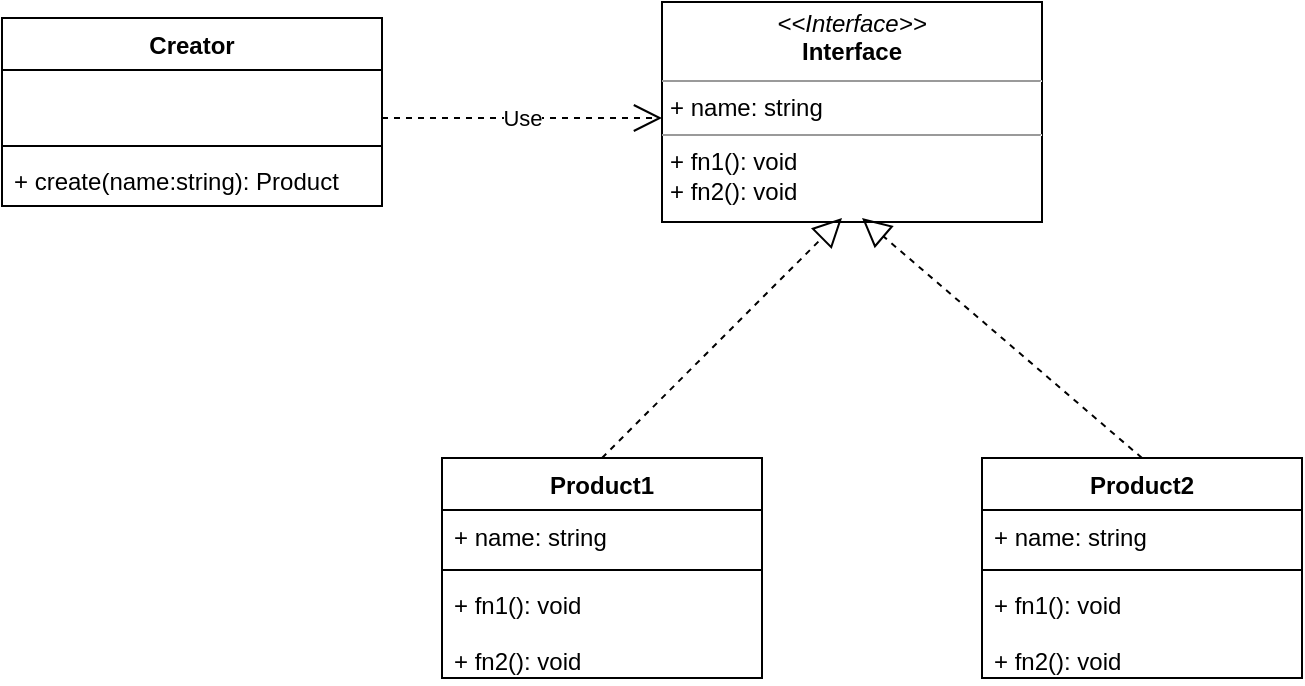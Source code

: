 <mxfile version="20.3.0" type="device"><diagram name="Page-1" id="c4acf3e9-155e-7222-9cf6-157b1a14988f"><mxGraphModel dx="1038" dy="649" grid="1" gridSize="10" guides="1" tooltips="1" connect="1" arrows="1" fold="1" page="1" pageScale="1" pageWidth="850" pageHeight="1100" background="none" math="0" shadow="0"><root><mxCell id="0"/><mxCell id="1" parent="0"/><mxCell id="KidopOKFZUAFMkktDd2t-1" value="Creator" style="swimlane;fontStyle=1;align=center;verticalAlign=top;childLayout=stackLayout;horizontal=1;startSize=26;horizontalStack=0;resizeParent=1;resizeParentMax=0;resizeLast=0;collapsible=1;marginBottom=0;" parent="1" vertex="1"><mxGeometry x="140" y="100" width="190" height="94" as="geometry"><mxRectangle x="350" y="220" width="80" height="30" as="alternateBounds"/></mxGeometry></mxCell><mxCell id="KidopOKFZUAFMkktDd2t-2" value="&#10;" style="text;strokeColor=none;fillColor=none;align=left;verticalAlign=top;spacingLeft=4;spacingRight=4;overflow=hidden;rotatable=0;points=[[0,0.5],[1,0.5]];portConstraint=eastwest;" parent="KidopOKFZUAFMkktDd2t-1" vertex="1"><mxGeometry y="26" width="190" height="34" as="geometry"/></mxCell><mxCell id="KidopOKFZUAFMkktDd2t-3" value="" style="line;strokeWidth=1;fillColor=none;align=left;verticalAlign=middle;spacingTop=-1;spacingLeft=3;spacingRight=3;rotatable=0;labelPosition=right;points=[];portConstraint=eastwest;strokeColor=inherit;" parent="KidopOKFZUAFMkktDd2t-1" vertex="1"><mxGeometry y="60" width="190" height="8" as="geometry"/></mxCell><mxCell id="KidopOKFZUAFMkktDd2t-4" value="+ create(name:string): Product" style="text;strokeColor=none;fillColor=none;align=left;verticalAlign=top;spacingLeft=4;spacingRight=4;overflow=hidden;rotatable=0;points=[[0,0.5],[1,0.5]];portConstraint=eastwest;" parent="KidopOKFZUAFMkktDd2t-1" vertex="1"><mxGeometry y="68" width="190" height="26" as="geometry"/></mxCell><mxCell id="VLPHjN_pmytV8e7GXkCf-2" value="Use" style="endArrow=open;endSize=12;dashed=1;html=1;rounded=0;exitX=1;exitY=0.706;exitDx=0;exitDy=0;exitPerimeter=0;" parent="1" source="KidopOKFZUAFMkktDd2t-2" edge="1"><mxGeometry width="160" relative="1" as="geometry"><mxPoint x="350" y="146.5" as="sourcePoint"/><mxPoint x="470" y="150" as="targetPoint"/></mxGeometry></mxCell><mxCell id="4E6UPN5Ee_UGjKo0YXqt-1" value="Product1" style="swimlane;fontStyle=1;align=center;verticalAlign=top;childLayout=stackLayout;horizontal=1;startSize=26;horizontalStack=0;resizeParent=1;resizeParentMax=0;resizeLast=0;collapsible=1;marginBottom=0;" parent="1" vertex="1"><mxGeometry x="360" y="320" width="160" height="110" as="geometry"/></mxCell><mxCell id="4E6UPN5Ee_UGjKo0YXqt-2" value="+ name: string" style="text;strokeColor=none;fillColor=none;align=left;verticalAlign=top;spacingLeft=4;spacingRight=4;overflow=hidden;rotatable=0;points=[[0,0.5],[1,0.5]];portConstraint=eastwest;" parent="4E6UPN5Ee_UGjKo0YXqt-1" vertex="1"><mxGeometry y="26" width="160" height="26" as="geometry"/></mxCell><mxCell id="4E6UPN5Ee_UGjKo0YXqt-3" value="" style="line;strokeWidth=1;fillColor=none;align=left;verticalAlign=middle;spacingTop=-1;spacingLeft=3;spacingRight=3;rotatable=0;labelPosition=right;points=[];portConstraint=eastwest;strokeColor=inherit;" parent="4E6UPN5Ee_UGjKo0YXqt-1" vertex="1"><mxGeometry y="52" width="160" height="8" as="geometry"/></mxCell><mxCell id="4E6UPN5Ee_UGjKo0YXqt-4" value="+ fn1(): void&#10;&#10;+ fn2(): void" style="text;strokeColor=none;fillColor=none;align=left;verticalAlign=top;spacingLeft=4;spacingRight=4;overflow=hidden;rotatable=0;points=[[0,0.5],[1,0.5]];portConstraint=eastwest;" parent="4E6UPN5Ee_UGjKo0YXqt-1" vertex="1"><mxGeometry y="60" width="160" height="50" as="geometry"/></mxCell><mxCell id="-1ffiLr61KLf7DQZo_rc-2" value="&lt;p style=&quot;margin:0px;margin-top:4px;text-align:center;&quot;&gt;&lt;i&gt;&amp;lt;&amp;lt;Interface&amp;gt;&amp;gt;&lt;/i&gt;&lt;br&gt;&lt;b&gt;Interface&lt;/b&gt;&lt;/p&gt;&lt;hr size=&quot;1&quot;&gt;&lt;p style=&quot;margin:0px;margin-left:4px;&quot;&gt;+&amp;nbsp;name: string&lt;br&gt;&lt;/p&gt;&lt;hr size=&quot;1&quot;&gt;&lt;p style=&quot;margin:0px;margin-left:4px;&quot;&gt;+ fn1(): void&lt;br&gt;+ fn2(): void&lt;/p&gt;" style="verticalAlign=top;align=left;overflow=fill;fontSize=12;fontFamily=Helvetica;html=1;" vertex="1" parent="1"><mxGeometry x="470" y="92" width="190" height="110" as="geometry"/></mxCell><mxCell id="-1ffiLr61KLf7DQZo_rc-3" value="Product2" style="swimlane;fontStyle=1;align=center;verticalAlign=top;childLayout=stackLayout;horizontal=1;startSize=26;horizontalStack=0;resizeParent=1;resizeParentMax=0;resizeLast=0;collapsible=1;marginBottom=0;" vertex="1" parent="1"><mxGeometry x="630" y="320" width="160" height="110" as="geometry"/></mxCell><mxCell id="-1ffiLr61KLf7DQZo_rc-4" value="+ name: string" style="text;strokeColor=none;fillColor=none;align=left;verticalAlign=top;spacingLeft=4;spacingRight=4;overflow=hidden;rotatable=0;points=[[0,0.5],[1,0.5]];portConstraint=eastwest;" vertex="1" parent="-1ffiLr61KLf7DQZo_rc-3"><mxGeometry y="26" width="160" height="26" as="geometry"/></mxCell><mxCell id="-1ffiLr61KLf7DQZo_rc-5" value="" style="line;strokeWidth=1;fillColor=none;align=left;verticalAlign=middle;spacingTop=-1;spacingLeft=3;spacingRight=3;rotatable=0;labelPosition=right;points=[];portConstraint=eastwest;strokeColor=inherit;" vertex="1" parent="-1ffiLr61KLf7DQZo_rc-3"><mxGeometry y="52" width="160" height="8" as="geometry"/></mxCell><mxCell id="-1ffiLr61KLf7DQZo_rc-6" value="+ fn1(): void&#10;&#10;+ fn2(): void" style="text;strokeColor=none;fillColor=none;align=left;verticalAlign=top;spacingLeft=4;spacingRight=4;overflow=hidden;rotatable=0;points=[[0,0.5],[1,0.5]];portConstraint=eastwest;" vertex="1" parent="-1ffiLr61KLf7DQZo_rc-3"><mxGeometry y="60" width="160" height="50" as="geometry"/></mxCell><mxCell id="-1ffiLr61KLf7DQZo_rc-7" value="" style="endArrow=block;dashed=1;endFill=0;endSize=12;html=1;rounded=0;exitX=0.5;exitY=0;exitDx=0;exitDy=0;" edge="1" parent="1" source="4E6UPN5Ee_UGjKo0YXqt-1"><mxGeometry width="160" relative="1" as="geometry"><mxPoint x="430" y="250" as="sourcePoint"/><mxPoint x="560" y="200" as="targetPoint"/></mxGeometry></mxCell><mxCell id="-1ffiLr61KLf7DQZo_rc-8" value="" style="endArrow=block;dashed=1;endFill=0;endSize=12;html=1;rounded=0;exitX=0.5;exitY=0;exitDx=0;exitDy=0;" edge="1" parent="1"><mxGeometry width="160" relative="1" as="geometry"><mxPoint x="710" y="320" as="sourcePoint"/><mxPoint x="570" y="200" as="targetPoint"/></mxGeometry></mxCell></root></mxGraphModel></diagram></mxfile>